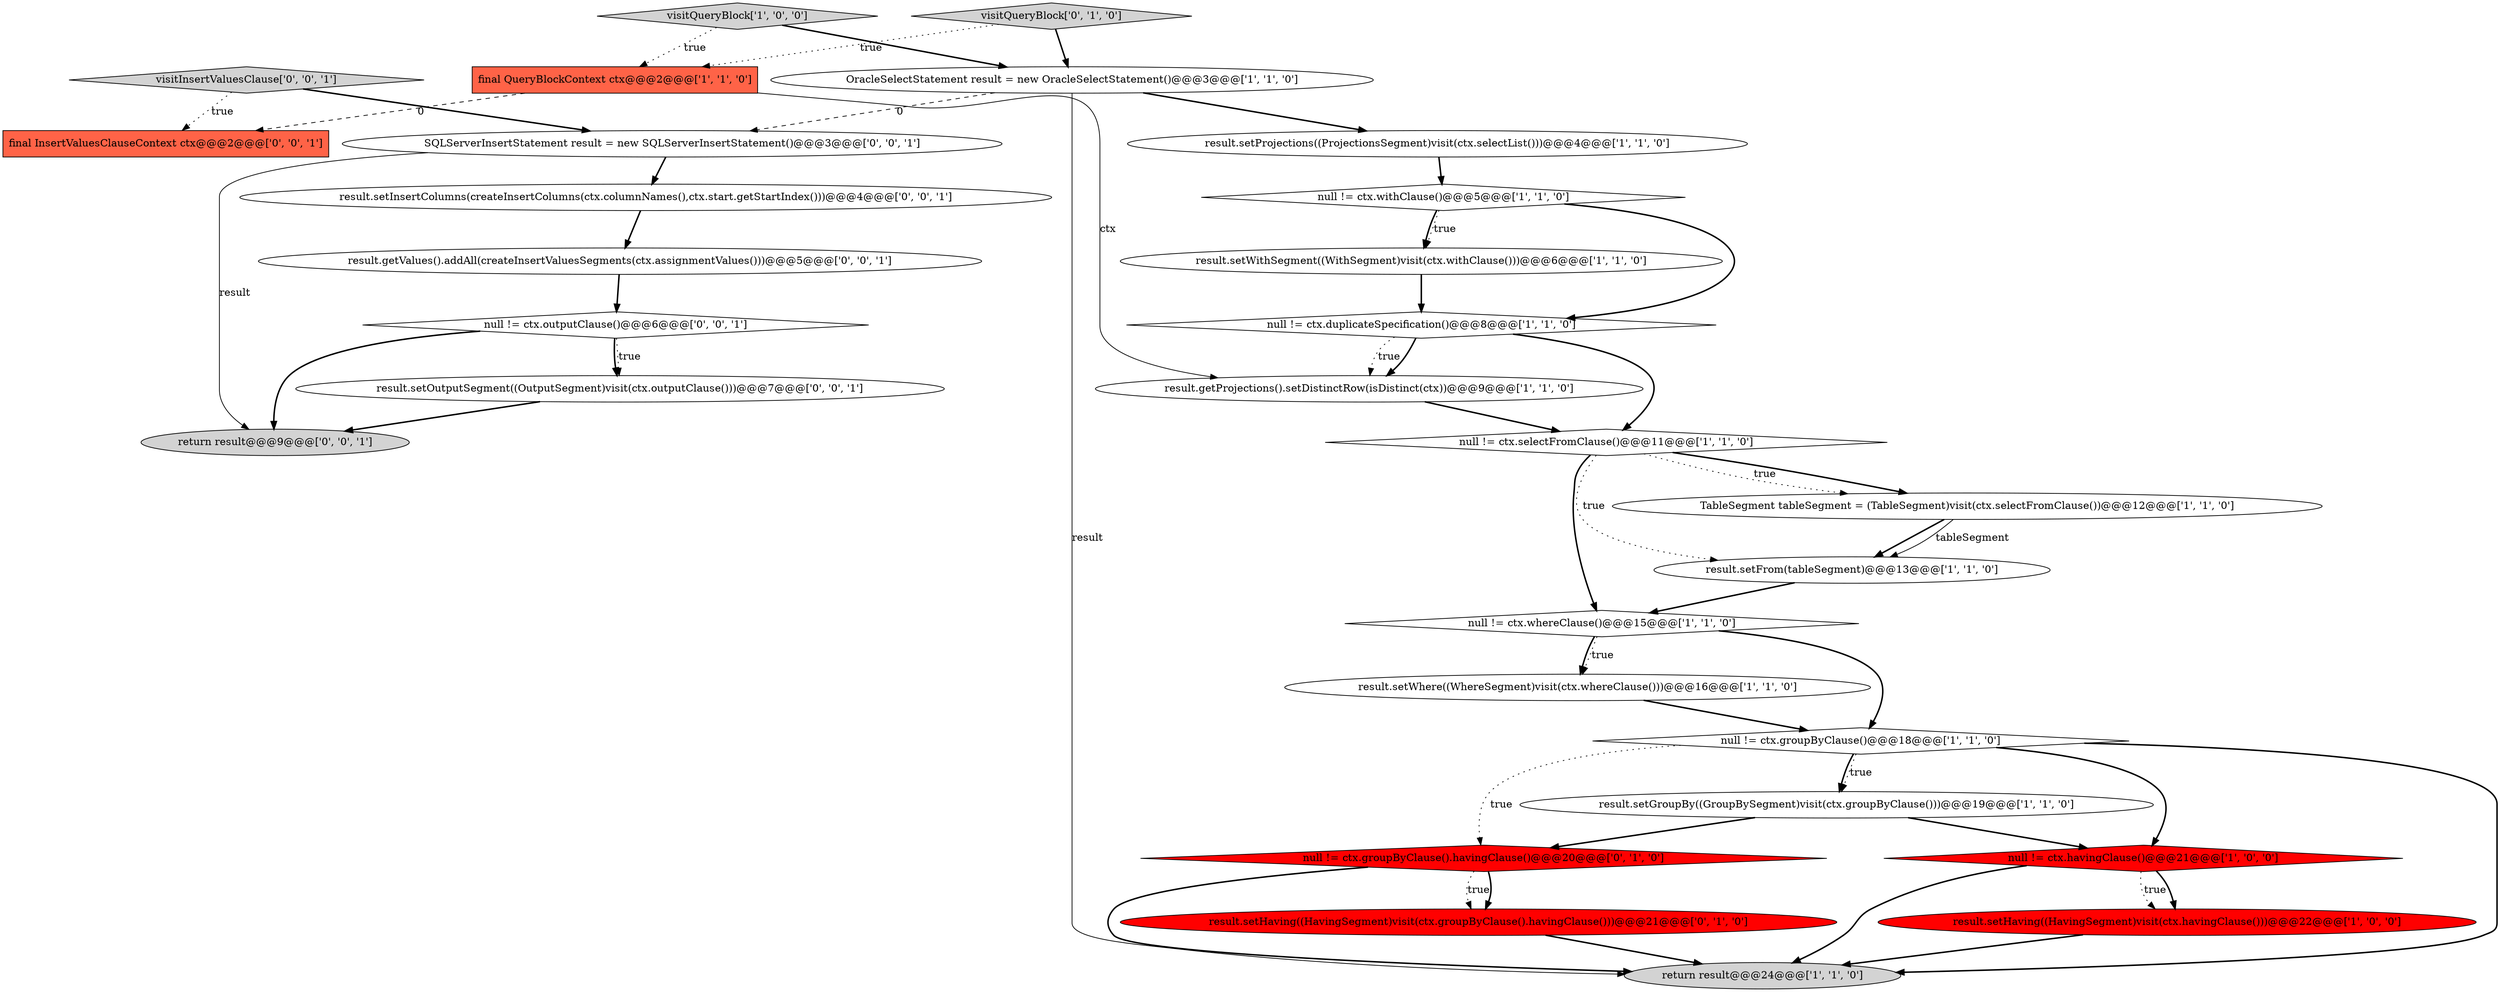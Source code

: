 digraph {
1 [style = filled, label = "final QueryBlockContext ctx@@@2@@@['1', '1', '0']", fillcolor = tomato, shape = box image = "AAA0AAABBB1BBB"];
8 [style = filled, label = "result.setWithSegment((WithSegment)visit(ctx.withClause()))@@@6@@@['1', '1', '0']", fillcolor = white, shape = ellipse image = "AAA0AAABBB1BBB"];
14 [style = filled, label = "return result@@@24@@@['1', '1', '0']", fillcolor = lightgray, shape = ellipse image = "AAA0AAABBB1BBB"];
10 [style = filled, label = "visitQueryBlock['1', '0', '0']", fillcolor = lightgray, shape = diamond image = "AAA0AAABBB1BBB"];
17 [style = filled, label = "result.setProjections((ProjectionsSegment)visit(ctx.selectList()))@@@4@@@['1', '1', '0']", fillcolor = white, shape = ellipse image = "AAA0AAABBB1BBB"];
15 [style = filled, label = "result.setWhere((WhereSegment)visit(ctx.whereClause()))@@@16@@@['1', '1', '0']", fillcolor = white, shape = ellipse image = "AAA0AAABBB1BBB"];
11 [style = filled, label = "null != ctx.duplicateSpecification()@@@8@@@['1', '1', '0']", fillcolor = white, shape = diamond image = "AAA0AAABBB1BBB"];
0 [style = filled, label = "result.setGroupBy((GroupBySegment)visit(ctx.groupByClause()))@@@19@@@['1', '1', '0']", fillcolor = white, shape = ellipse image = "AAA0AAABBB1BBB"];
7 [style = filled, label = "result.getProjections().setDistinctRow(isDistinct(ctx))@@@9@@@['1', '1', '0']", fillcolor = white, shape = ellipse image = "AAA0AAABBB1BBB"];
27 [style = filled, label = "result.getValues().addAll(createInsertValuesSegments(ctx.assignmentValues()))@@@5@@@['0', '0', '1']", fillcolor = white, shape = ellipse image = "AAA0AAABBB3BBB"];
25 [style = filled, label = "final InsertValuesClauseContext ctx@@@2@@@['0', '0', '1']", fillcolor = tomato, shape = box image = "AAA0AAABBB3BBB"];
6 [style = filled, label = "null != ctx.groupByClause()@@@18@@@['1', '1', '0']", fillcolor = white, shape = diamond image = "AAA0AAABBB1BBB"];
13 [style = filled, label = "TableSegment tableSegment = (TableSegment)visit(ctx.selectFromClause())@@@12@@@['1', '1', '0']", fillcolor = white, shape = ellipse image = "AAA0AAABBB1BBB"];
18 [style = filled, label = "visitQueryBlock['0', '1', '0']", fillcolor = lightgray, shape = diamond image = "AAA0AAABBB2BBB"];
3 [style = filled, label = "null != ctx.whereClause()@@@15@@@['1', '1', '0']", fillcolor = white, shape = diamond image = "AAA0AAABBB1BBB"];
4 [style = filled, label = "result.setHaving((HavingSegment)visit(ctx.havingClause()))@@@22@@@['1', '0', '0']", fillcolor = red, shape = ellipse image = "AAA1AAABBB1BBB"];
28 [style = filled, label = "visitInsertValuesClause['0', '0', '1']", fillcolor = lightgray, shape = diamond image = "AAA0AAABBB3BBB"];
24 [style = filled, label = "null != ctx.outputClause()@@@6@@@['0', '0', '1']", fillcolor = white, shape = diamond image = "AAA0AAABBB3BBB"];
16 [style = filled, label = "null != ctx.havingClause()@@@21@@@['1', '0', '0']", fillcolor = red, shape = diamond image = "AAA1AAABBB1BBB"];
26 [style = filled, label = "return result@@@9@@@['0', '0', '1']", fillcolor = lightgray, shape = ellipse image = "AAA0AAABBB3BBB"];
21 [style = filled, label = "result.setInsertColumns(createInsertColumns(ctx.columnNames(),ctx.start.getStartIndex()))@@@4@@@['0', '0', '1']", fillcolor = white, shape = ellipse image = "AAA0AAABBB3BBB"];
22 [style = filled, label = "SQLServerInsertStatement result = new SQLServerInsertStatement()@@@3@@@['0', '0', '1']", fillcolor = white, shape = ellipse image = "AAA0AAABBB3BBB"];
2 [style = filled, label = "OracleSelectStatement result = new OracleSelectStatement()@@@3@@@['1', '1', '0']", fillcolor = white, shape = ellipse image = "AAA0AAABBB1BBB"];
9 [style = filled, label = "null != ctx.withClause()@@@5@@@['1', '1', '0']", fillcolor = white, shape = diamond image = "AAA0AAABBB1BBB"];
12 [style = filled, label = "result.setFrom(tableSegment)@@@13@@@['1', '1', '0']", fillcolor = white, shape = ellipse image = "AAA0AAABBB1BBB"];
23 [style = filled, label = "result.setOutputSegment((OutputSegment)visit(ctx.outputClause()))@@@7@@@['0', '0', '1']", fillcolor = white, shape = ellipse image = "AAA0AAABBB3BBB"];
5 [style = filled, label = "null != ctx.selectFromClause()@@@11@@@['1', '1', '0']", fillcolor = white, shape = diamond image = "AAA0AAABBB1BBB"];
19 [style = filled, label = "null != ctx.groupByClause().havingClause()@@@20@@@['0', '1', '0']", fillcolor = red, shape = diamond image = "AAA1AAABBB2BBB"];
20 [style = filled, label = "result.setHaving((HavingSegment)visit(ctx.groupByClause().havingClause()))@@@21@@@['0', '1', '0']", fillcolor = red, shape = ellipse image = "AAA1AAABBB2BBB"];
2->17 [style = bold, label=""];
5->3 [style = bold, label=""];
11->7 [style = dotted, label="true"];
0->16 [style = bold, label=""];
4->14 [style = bold, label=""];
9->11 [style = bold, label=""];
21->27 [style = bold, label=""];
0->19 [style = bold, label=""];
28->22 [style = bold, label=""];
19->20 [style = dotted, label="true"];
19->20 [style = bold, label=""];
17->9 [style = bold, label=""];
18->1 [style = dotted, label="true"];
28->25 [style = dotted, label="true"];
23->26 [style = bold, label=""];
22->21 [style = bold, label=""];
3->6 [style = bold, label=""];
15->6 [style = bold, label=""];
1->7 [style = solid, label="ctx"];
3->15 [style = bold, label=""];
6->0 [style = bold, label=""];
20->14 [style = bold, label=""];
5->12 [style = dotted, label="true"];
18->2 [style = bold, label=""];
9->8 [style = bold, label=""];
16->4 [style = dotted, label="true"];
6->19 [style = dotted, label="true"];
9->8 [style = dotted, label="true"];
6->14 [style = bold, label=""];
24->26 [style = bold, label=""];
11->5 [style = bold, label=""];
5->13 [style = dotted, label="true"];
7->5 [style = bold, label=""];
13->12 [style = bold, label=""];
19->14 [style = bold, label=""];
24->23 [style = dotted, label="true"];
6->16 [style = bold, label=""];
22->26 [style = solid, label="result"];
5->13 [style = bold, label=""];
3->15 [style = dotted, label="true"];
16->14 [style = bold, label=""];
13->12 [style = solid, label="tableSegment"];
10->2 [style = bold, label=""];
27->24 [style = bold, label=""];
12->3 [style = bold, label=""];
6->0 [style = dotted, label="true"];
10->1 [style = dotted, label="true"];
16->4 [style = bold, label=""];
1->25 [style = dashed, label="0"];
8->11 [style = bold, label=""];
2->22 [style = dashed, label="0"];
2->14 [style = solid, label="result"];
11->7 [style = bold, label=""];
24->23 [style = bold, label=""];
}
